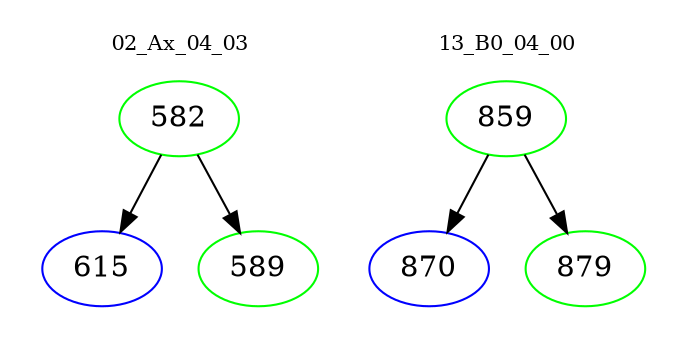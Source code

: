 digraph{
subgraph cluster_0 {
color = white
label = "02_Ax_04_03";
fontsize=10;
T0_582 [label="582", color="green"]
T0_582 -> T0_615 [color="black"]
T0_615 [label="615", color="blue"]
T0_582 -> T0_589 [color="black"]
T0_589 [label="589", color="green"]
}
subgraph cluster_1 {
color = white
label = "13_B0_04_00";
fontsize=10;
T1_859 [label="859", color="green"]
T1_859 -> T1_870 [color="black"]
T1_870 [label="870", color="blue"]
T1_859 -> T1_879 [color="black"]
T1_879 [label="879", color="green"]
}
}
